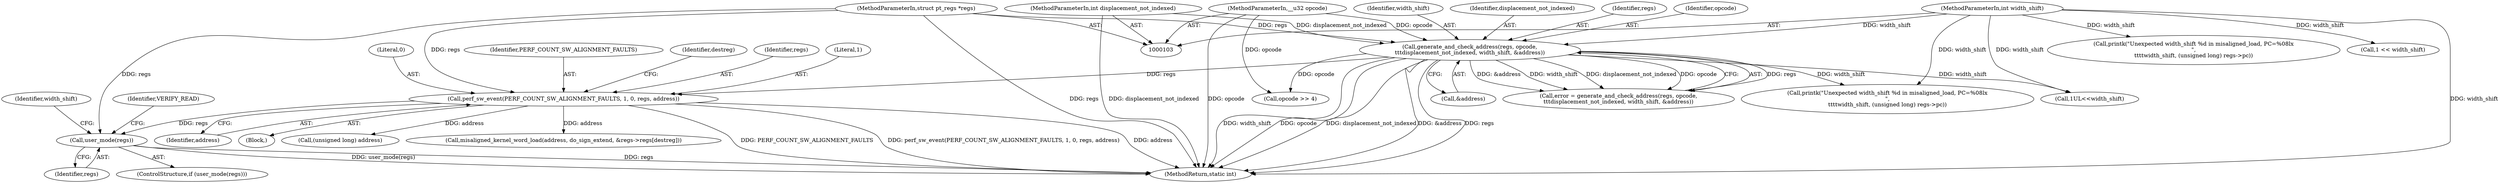 digraph "1_linux_a8b0ca17b80e92faab46ee7179ba9e99ccb61233_26@pointer" {
"1000143" [label="(Call,user_mode(regs))"];
"1000129" [label="(Call,perf_sw_event(PERF_COUNT_SW_ALIGNMENT_FAULTS, 1, 0, regs, address))"];
"1000115" [label="(Call,generate_and_check_address(regs, opcode,\n\t\t\tdisplacement_not_indexed, width_shift, &address))"];
"1000104" [label="(MethodParameterIn,struct pt_regs *regs)"];
"1000105" [label="(MethodParameterIn,__u32 opcode)"];
"1000106" [label="(MethodParameterIn,int displacement_not_indexed)"];
"1000107" [label="(MethodParameterIn,int width_shift)"];
"1000116" [label="(Identifier,regs)"];
"1000130" [label="(Identifier,PERF_COUNT_SW_ALIGNMENT_FAULTS)"];
"1000142" [label="(ControlStructure,if (user_mode(regs)))"];
"1000109" [label="(Block,)"];
"1000117" [label="(Identifier,opcode)"];
"1000138" [label="(Call,opcode >> 4)"];
"1000244" [label="(Call,printk(\"Unexpected width_shift %d in misaligned_load, PC=%08lx\n\",\n\t\t\t\twidth_shift, (unsigned long) regs->pc))"];
"1000106" [label="(MethodParameterIn,int displacement_not_indexed)"];
"1000151" [label="(Call,(unsigned long) address)"];
"1000136" [label="(Identifier,destreg)"];
"1000120" [label="(Call,&address)"];
"1000115" [label="(Call,generate_and_check_address(regs, opcode,\n\t\t\tdisplacement_not_indexed, width_shift, &address))"];
"1000144" [label="(Identifier,regs)"];
"1000119" [label="(Identifier,width_shift)"];
"1000133" [label="(Identifier,regs)"];
"1000258" [label="(Identifier,width_shift)"];
"1000113" [label="(Call,error = generate_and_check_address(regs, opcode,\n\t\t\tdisplacement_not_indexed, width_shift, &address))"];
"1000118" [label="(Identifier,displacement_not_indexed)"];
"1000129" [label="(Call,perf_sw_event(PERF_COUNT_SW_ALIGNMENT_FAULTS, 1, 0, regs, address))"];
"1000150" [label="(Identifier,VERIFY_READ)"];
"1000131" [label="(Literal,1)"];
"1000294" [label="(Call,printk(\"Unexpected width_shift %d in misaligned_load, PC=%08lx\n\",\n\t\t\t\twidth_shift, (unsigned long) regs->pc))"];
"1000107" [label="(MethodParameterIn,int width_shift)"];
"1000261" [label="(Call,misaligned_kernel_word_load(address, do_sign_extend, &regs->regs[destreg]))"];
"1000134" [label="(Identifier,address)"];
"1000171" [label="(Call,1 << width_shift)"];
"1000154" [label="(Call,1UL<<width_shift)"];
"1000143" [label="(Call,user_mode(regs))"];
"1000104" [label="(MethodParameterIn,struct pt_regs *regs)"];
"1000132" [label="(Literal,0)"];
"1000105" [label="(MethodParameterIn,__u32 opcode)"];
"1000305" [label="(MethodReturn,static int)"];
"1000143" -> "1000142"  [label="AST: "];
"1000143" -> "1000144"  [label="CFG: "];
"1000144" -> "1000143"  [label="AST: "];
"1000150" -> "1000143"  [label="CFG: "];
"1000258" -> "1000143"  [label="CFG: "];
"1000143" -> "1000305"  [label="DDG: regs"];
"1000143" -> "1000305"  [label="DDG: user_mode(regs)"];
"1000129" -> "1000143"  [label="DDG: regs"];
"1000104" -> "1000143"  [label="DDG: regs"];
"1000129" -> "1000109"  [label="AST: "];
"1000129" -> "1000134"  [label="CFG: "];
"1000130" -> "1000129"  [label="AST: "];
"1000131" -> "1000129"  [label="AST: "];
"1000132" -> "1000129"  [label="AST: "];
"1000133" -> "1000129"  [label="AST: "];
"1000134" -> "1000129"  [label="AST: "];
"1000136" -> "1000129"  [label="CFG: "];
"1000129" -> "1000305"  [label="DDG: PERF_COUNT_SW_ALIGNMENT_FAULTS"];
"1000129" -> "1000305"  [label="DDG: perf_sw_event(PERF_COUNT_SW_ALIGNMENT_FAULTS, 1, 0, regs, address)"];
"1000129" -> "1000305"  [label="DDG: address"];
"1000115" -> "1000129"  [label="DDG: regs"];
"1000104" -> "1000129"  [label="DDG: regs"];
"1000129" -> "1000151"  [label="DDG: address"];
"1000129" -> "1000261"  [label="DDG: address"];
"1000115" -> "1000113"  [label="AST: "];
"1000115" -> "1000120"  [label="CFG: "];
"1000116" -> "1000115"  [label="AST: "];
"1000117" -> "1000115"  [label="AST: "];
"1000118" -> "1000115"  [label="AST: "];
"1000119" -> "1000115"  [label="AST: "];
"1000120" -> "1000115"  [label="AST: "];
"1000113" -> "1000115"  [label="CFG: "];
"1000115" -> "1000305"  [label="DDG: width_shift"];
"1000115" -> "1000305"  [label="DDG: opcode"];
"1000115" -> "1000305"  [label="DDG: displacement_not_indexed"];
"1000115" -> "1000305"  [label="DDG: &address"];
"1000115" -> "1000305"  [label="DDG: regs"];
"1000115" -> "1000113"  [label="DDG: regs"];
"1000115" -> "1000113"  [label="DDG: &address"];
"1000115" -> "1000113"  [label="DDG: width_shift"];
"1000115" -> "1000113"  [label="DDG: displacement_not_indexed"];
"1000115" -> "1000113"  [label="DDG: opcode"];
"1000104" -> "1000115"  [label="DDG: regs"];
"1000105" -> "1000115"  [label="DDG: opcode"];
"1000106" -> "1000115"  [label="DDG: displacement_not_indexed"];
"1000107" -> "1000115"  [label="DDG: width_shift"];
"1000115" -> "1000138"  [label="DDG: opcode"];
"1000115" -> "1000154"  [label="DDG: width_shift"];
"1000115" -> "1000294"  [label="DDG: width_shift"];
"1000104" -> "1000103"  [label="AST: "];
"1000104" -> "1000305"  [label="DDG: regs"];
"1000105" -> "1000103"  [label="AST: "];
"1000105" -> "1000305"  [label="DDG: opcode"];
"1000105" -> "1000138"  [label="DDG: opcode"];
"1000106" -> "1000103"  [label="AST: "];
"1000106" -> "1000305"  [label="DDG: displacement_not_indexed"];
"1000107" -> "1000103"  [label="AST: "];
"1000107" -> "1000305"  [label="DDG: width_shift"];
"1000107" -> "1000154"  [label="DDG: width_shift"];
"1000107" -> "1000171"  [label="DDG: width_shift"];
"1000107" -> "1000244"  [label="DDG: width_shift"];
"1000107" -> "1000294"  [label="DDG: width_shift"];
}
